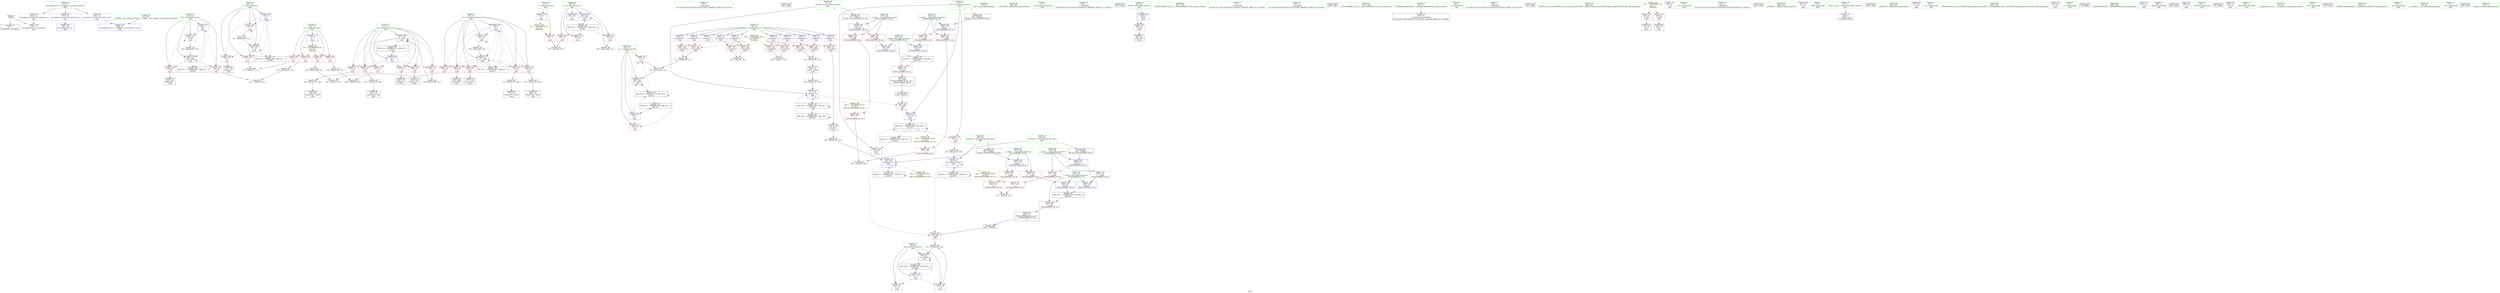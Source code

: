 digraph "SVFG" {
	label="SVFG";

	Node0x55daab942820 [shape=record,color=grey,label="{NodeID: 0\nNullPtr}"];
	Node0x55daab942820 -> Node0x55daab966200[style=solid];
	Node0x55daab942820 -> Node0x55daab96c780[style=solid];
	Node0x55daab9693f0 [shape=record,color=grey,label="{NodeID: 263\n213 = cmp(210, 212, )\n}"];
	Node0x55daab96d7f0 [shape=record,color=blue,label="{NodeID: 180\n65\<--263\ntc\<--inc74\nmain\n}"];
	Node0x55daab96d7f0 -> Node0x55daab97f410[style=dashed];
	Node0x55daab964b00 [shape=record,color=red,label="{NodeID: 97\n105\<--8\n\<--t\nmain\n}"];
	Node0x55daab964b00 -> Node0x55daab969e70[style=solid];
	Node0x55daab962a40 [shape=record,color=green,label="{NodeID: 14\n34\<--1\n\<--dummyObj\nCan only get source location for instruction, argument, global var or function.}"];
	Node0x55daab998fd0 [shape=record,color=black,label="{NodeID: 360\n243 = PHI()\n}"];
	Node0x55daab97f910 [shape=record,color=black,label="{NodeID: 277\nMR_12V_2 = PHI(MR_12V_4, MR_12V_1, )\npts\{68 \}\n}"];
	Node0x55daab97f910 -> Node0x55daab96ca20[style=dashed];
	Node0x55daab9656f0 [shape=record,color=red,label="{NodeID: 111\n153\<--69\n\<--a1\nmain\n}"];
	Node0x55daab9656f0 -> Node0x55daab972170[style=solid];
	Node0x55daab963840 [shape=record,color=green,label="{NodeID: 28\n60\<--61\nmain\<--main_field_insensitive\n}"];
	Node0x55daab96aa80 [shape=record,color=red,label="{NodeID: 125\n203\<--75\n\<--i27\nmain\n}"];
	Node0x55daab96aa80 -> Node0x55daab9737f0[style=solid];
	Node0x55daab964400 [shape=record,color=green,label="{NodeID: 42\n99\<--100\n_ZNSirsERi\<--_ZNSirsERi_field_insensitive\n}"];
	Node0x55daab96b5e0 [shape=record,color=red,label="{NodeID: 139\n199\<--196\n\<--call45\nmain\n}"];
	Node0x55daab96b5e0 -> Node0x55daab96d170[style=solid];
	Node0x55daab966100 [shape=record,color=green,label="{NodeID: 56\n35\<--339\n_GLOBAL__sub_I_maksay_0_0.cpp\<--_GLOBAL__sub_I_maksay_0_0.cpp_field_insensitive\n}"];
	Node0x55daab966100 -> Node0x55daab96c680[style=solid];
	Node0x55daab987ef0 [shape=record,color=yellow,style=double,label="{NodeID: 319\n30V_1 = ENCHI(MR_30V_0)\npts\{86 \}\nFun[_ZSt3minIdERKT_S2_S2_]}"];
	Node0x55daab987ef0 -> Node0x55daab96c210[style=dashed];
	Node0x55daab96c140 [shape=record,color=red,label="{NodeID: 153\n317\<--307\n\<--__b.addr\n_ZSt3minIdERKT_S2_S2_\n}"];
	Node0x55daab96c140 -> Node0x55daab96dda0[style=solid];
	Node0x55daab966cf0 [shape=record,color=black,label="{NodeID: 70\n192\<--191\nconv\<--sub44\nmain\n}"];
	Node0x55daab966cf0 -> Node0x55daab971e70[style=solid];
	Node0x55daab972770 [shape=record,color=grey,label="{NodeID: 250\n159 = Binary(158, 102, )\n}"];
	Node0x55daab972770 -> Node0x55daab96ce30[style=solid];
	Node0x55daab96cd60 [shape=record,color=blue,label="{NodeID: 167\n69\<--154\na1\<--add23\nmain\n}"];
	Node0x55daab96cd60 -> Node0x55daab97db10[style=dashed];
	Node0x55daab967850 [shape=record,color=purple,label="{NodeID: 84\n184\<--13\narrayidx40\<--a\nmain\n}"];
	Node0x55daab967850 -> Node0x55daab96b440[style=solid];
	Node0x55daab952720 [shape=record,color=green,label="{NodeID: 1\n7\<--1\n__dso_handle\<--dummyObj\nGlob }"];
	Node0x55daab969570 [shape=record,color=grey,label="{NodeID: 264\n315 = cmp(312, 314, )\n}"];
	Node0x55daab96d8c0 [shape=record,color=blue,label="{NodeID: 181\n280\<--276\n__a.addr\<--__a\n_ZSt3maxIdERKT_S2_S2_\n}"];
	Node0x55daab96d8c0 -> Node0x55daab96b920[style=dashed];
	Node0x55daab96d8c0 -> Node0x55daab96b9f0[style=dashed];
	Node0x55daab964bd0 [shape=record,color=red,label="{NodeID: 98\n112\<--11\n\<--n\nmain\n}"];
	Node0x55daab964bd0 -> Node0x55daab969b70[style=solid];
	Node0x55daab962b40 [shape=record,color=green,label="{NodeID: 15\n102\<--1\n\<--dummyObj\nCan only get source location for instruction, argument, global var or function.}"];
	Node0x55daab9990a0 [shape=record,color=black,label="{NodeID: 361\n247 = PHI()\n}"];
	Node0x55daab97fe10 [shape=record,color=black,label="{NodeID: 278\nMR_14V_2 = PHI(MR_14V_4, MR_14V_1, )\npts\{70 \}\n}"];
	Node0x55daab97fe10 -> Node0x55daab96cbc0[style=dashed];
	Node0x55daab9657c0 [shape=record,color=red,label="{NodeID: 112\n248\<--69\n\<--a1\nmain\n}"];
	Node0x55daab963940 [shape=record,color=green,label="{NodeID: 29\n63\<--64\nretval\<--retval_field_insensitive\nmain\n}"];
	Node0x55daab963940 -> Node0x55daab9650b0[style=solid];
	Node0x55daab963940 -> Node0x55daab96c880[style=solid];
	Node0x55daab96ab50 [shape=record,color=red,label="{NodeID: 126\n230\<--79\n\<--a2\nmain\n}"];
	Node0x55daab96ab50 -> Node0x55daab972a70[style=solid];
	Node0x55daab964500 [shape=record,color=green,label="{NodeID: 43\n197\<--198\n_ZSt3maxIdERKT_S2_S2_\<--_ZSt3maxIdERKT_S2_S2__field_insensitive\n}"];
	Node0x55daab96b6b0 [shape=record,color=red,label="{NodeID: 140\n218\<--217\n\<--arrayidx57\nmain\n}"];
	Node0x55daab96b6b0 -> Node0x55daab966e90[style=solid];
	Node0x55daab966200 [shape=record,color=black,label="{NodeID: 57\n2\<--3\ndummyVal\<--dummyVal\n}"];
	Node0x55daab96c210 [shape=record,color=red,label="{NodeID: 154\n312\<--311\n\<--\n_ZSt3minIdERKT_S2_S2_\n}"];
	Node0x55daab96c210 -> Node0x55daab969570[style=solid];
	Node0x55daab966dc0 [shape=record,color=black,label="{NodeID: 71\n216\<--215\nidxprom56\<--\nmain\n}"];
	Node0x55daab9728f0 [shape=record,color=grey,label="{NodeID: 251\n212 = Binary(211, 102, )\n}"];
	Node0x55daab9728f0 -> Node0x55daab9693f0[style=solid];
	Node0x55daab96ce30 [shape=record,color=blue,label="{NodeID: 168\n71\<--159\ni8\<--inc25\nmain\n}"];
	Node0x55daab96ce30 -> Node0x55daab965890[style=dashed];
	Node0x55daab96ce30 -> Node0x55daab965960[style=dashed];
	Node0x55daab96ce30 -> Node0x55daab96a260[style=dashed];
	Node0x55daab96ce30 -> Node0x55daab96a330[style=dashed];
	Node0x55daab96ce30 -> Node0x55daab96a400[style=dashed];
	Node0x55daab96ce30 -> Node0x55daab96a4d0[style=dashed];
	Node0x55daab96ce30 -> Node0x55daab96ce30[style=dashed];
	Node0x55daab96ce30 -> Node0x55daab980310[style=dashed];
	Node0x55daab967920 [shape=record,color=purple,label="{NodeID: 85\n189\<--13\narrayidx43\<--a\nmain\n}"];
	Node0x55daab967920 -> Node0x55daab96b510[style=solid];
	Node0x55daab9527b0 [shape=record,color=green,label="{NodeID: 2\n9\<--1\n\<--dummyObj\nCan only get source location for instruction, argument, global var or function.}"];
	Node0x55daab9696f0 [shape=record,color=grey,label="{NodeID: 265\n180 = cmp(175, 179, )\n}"];
	Node0x55daab96d990 [shape=record,color=blue,label="{NodeID: 182\n282\<--277\n__b.addr\<--__b\n_ZSt3maxIdERKT_S2_S2_\n}"];
	Node0x55daab96d990 -> Node0x55daab96bac0[style=dashed];
	Node0x55daab96d990 -> Node0x55daab96bb90[style=dashed];
	Node0x55daab964ca0 [shape=record,color=red,label="{NodeID: 99\n128\<--11\n\<--n\nmain\n}"];
	Node0x55daab964ca0 -> Node0x55daab973070[style=solid];
	Node0x55daab962c40 [shape=record,color=green,label="{NodeID: 16\n163\<--1\n\<--dummyObj\nCan only get source location for instruction, argument, global var or function.}"];
	Node0x55daab999170 [shape=record,color=black,label="{NodeID: 362\n249 = PHI()\n}"];
	Node0x55daab980310 [shape=record,color=black,label="{NodeID: 279\nMR_16V_2 = PHI(MR_16V_4, MR_16V_1, )\npts\{72 \}\n}"];
	Node0x55daab980310 -> Node0x55daab96cc90[style=dashed];
	Node0x55daab965890 [shape=record,color=red,label="{NodeID: 113\n127\<--71\n\<--i8\nmain\n}"];
	Node0x55daab965890 -> Node0x55daab969270[style=solid];
	Node0x55daab963a10 [shape=record,color=green,label="{NodeID: 30\n65\<--66\ntc\<--tc_field_insensitive\nmain\n}"];
	Node0x55daab963a10 -> Node0x55daab965210[style=solid];
	Node0x55daab963a10 -> Node0x55daab9652e0[style=solid];
	Node0x55daab963a10 -> Node0x55daab9653b0[style=solid];
	Node0x55daab963a10 -> Node0x55daab96c950[style=solid];
	Node0x55daab963a10 -> Node0x55daab96d7f0[style=solid];
	Node0x55daab96ac20 [shape=record,color=red,label="{NodeID: 127\n252\<--79\n\<--a2\nmain\n}"];
	Node0x55daab964600 [shape=record,color=green,label="{NodeID: 44\n227\<--228\n_ZSt3minIdERKT_S2_S2_\<--_ZSt3minIdERKT_S2_S2__field_insensitive\n}"];
	Node0x55daab96b780 [shape=record,color=red,label="{NodeID: 141\n229\<--226\n\<--call61\nmain\n}"];
	Node0x55daab96b780 -> Node0x55daab972a70[style=solid];
	Node0x55daab966300 [shape=record,color=black,label="{NodeID: 58\n46\<--47\n\<--_ZNSt8ios_base4InitD1Ev\nCan only get source location for instruction, argument, global var or function.}"];
	Node0x55daab96c2e0 [shape=record,color=red,label="{NodeID: 155\n314\<--313\n\<--\n_ZSt3minIdERKT_S2_S2_\n}"];
	Node0x55daab96c2e0 -> Node0x55daab969570[style=solid];
	Node0x55daab966e90 [shape=record,color=black,label="{NodeID: 72\n219\<--218\nconv58\<--\nmain\n}"];
	Node0x55daab966e90 -> Node0x55daab9731f0[style=solid];
	Node0x55daab972a70 [shape=record,color=grey,label="{NodeID: 252\n231 = Binary(230, 229, )\n}"];
	Node0x55daab972a70 -> Node0x55daab96d650[style=solid];
	Node0x55daab96cf00 [shape=record,color=blue,label="{NodeID: 169\n73\<--163\nrate\<--\nmain\n}"];
	Node0x55daab96cf00 -> Node0x55daab97e010[style=dashed];
	Node0x55daab9679f0 [shape=record,color=purple,label="{NodeID: 86\n217\<--13\narrayidx57\<--a\nmain\n}"];
	Node0x55daab9679f0 -> Node0x55daab96b6b0[style=solid];
	Node0x55daab952840 [shape=record,color=green,label="{NodeID: 3\n15\<--1\n.str\<--dummyObj\nGlob }"];
	Node0x55daab969870 [shape=record,color=grey,label="{NodeID: 266\n169 = cmp(166, 168, )\n}"];
	Node0x55daab96da60 [shape=record,color=blue,label="{NodeID: 183\n278\<--292\nretval\<--\n_ZSt3maxIdERKT_S2_S2_\n}"];
	Node0x55daab96da60 -> Node0x55daab97ef10[style=dashed];
	Node0x55daab964d70 [shape=record,color=red,label="{NodeID: 100\n167\<--11\n\<--n\nmain\n}"];
	Node0x55daab964d70 -> Node0x55daab972bf0[style=solid];
	Node0x55daab962d40 [shape=record,color=green,label="{NodeID: 17\n194\<--1\n\<--dummyObj\nCan only get source location for instruction, argument, global var or function.}"];
	Node0x55daab999270 [shape=record,color=black,label="{NodeID: 363\n251 = PHI()\n}"];
	Node0x55daab980810 [shape=record,color=black,label="{NodeID: 280\nMR_18V_2 = PHI(MR_18V_4, MR_18V_1, )\npts\{74 \}\n}"];
	Node0x55daab980810 -> Node0x55daab96cf00[style=dashed];
	Node0x55daab965960 [shape=record,color=red,label="{NodeID: 114\n132\<--71\n\<--i8\nmain\n}"];
	Node0x55daab965960 -> Node0x55daab971cf0[style=solid];
	Node0x55daab963ae0 [shape=record,color=green,label="{NodeID: 31\n67\<--68\ni\<--i_field_insensitive\nmain\n}"];
	Node0x55daab963ae0 -> Node0x55daab965480[style=solid];
	Node0x55daab963ae0 -> Node0x55daab965550[style=solid];
	Node0x55daab963ae0 -> Node0x55daab965620[style=solid];
	Node0x55daab963ae0 -> Node0x55daab96ca20[style=solid];
	Node0x55daab963ae0 -> Node0x55daab96caf0[style=solid];
	Node0x55daab96acf0 [shape=record,color=red,label="{NodeID: 128\n210\<--81\n\<--i50\nmain\n}"];
	Node0x55daab96acf0 -> Node0x55daab9693f0[style=solid];
	Node0x55daab964700 [shape=record,color=green,label="{NodeID: 45\n240\<--241\n_ZStlsISt11char_traitsIcEERSt13basic_ostreamIcT_ES5_PKc\<--_ZStlsISt11char_traitsIcEERSt13basic_ostreamIcT_ES5_PKc_field_insensitive\n}"];
	Node0x55daab96b850 [shape=record,color=red,label="{NodeID: 142\n298\<--278\n\<--retval\n_ZSt3maxIdERKT_S2_S2_\n}"];
	Node0x55daab96b850 -> Node0x55daab967030[style=solid];
	Node0x55daab966400 [shape=record,color=black,label="{NodeID: 59\n91\<--88\ncall\<--\nmain\n}"];
	Node0x55daab96c3b0 [shape=record,color=blue,label="{NodeID: 156\n8\<--9\nt\<--\nGlob }"];
	Node0x55daab96c3b0 -> Node0x55daab9870c0[style=dashed];
	Node0x55daab966f60 [shape=record,color=black,label="{NodeID: 73\n62\<--266\nmain_ret\<--\nmain\n}"];
	Node0x55daab972bf0 [shape=record,color=grey,label="{NodeID: 253\n168 = Binary(167, 102, )\n}"];
	Node0x55daab972bf0 -> Node0x55daab969870[style=solid];
	Node0x55daab96cfd0 [shape=record,color=blue,label="{NodeID: 170\n75\<--9\ni27\<--\nmain\n}"];
	Node0x55daab96cfd0 -> Node0x55daab96a670[style=dashed];
	Node0x55daab96cfd0 -> Node0x55daab96a740[style=dashed];
	Node0x55daab96cfd0 -> Node0x55daab96a810[style=dashed];
	Node0x55daab96cfd0 -> Node0x55daab96a8e0[style=dashed];
	Node0x55daab96cfd0 -> Node0x55daab96a9b0[style=dashed];
	Node0x55daab96cfd0 -> Node0x55daab96aa80[style=dashed];
	Node0x55daab96cfd0 -> Node0x55daab96d240[style=dashed];
	Node0x55daab96cfd0 -> Node0x55daab980d10[style=dashed];
	Node0x55daab967ac0 [shape=record,color=purple,label="{NodeID: 87\n89\<--15\n\<--.str\nmain\n}"];
	Node0x55daab9528d0 [shape=record,color=green,label="{NodeID: 4\n17\<--1\n.str.1\<--dummyObj\nGlob }"];
	Node0x55daab9699f0 [shape=record,color=grey,label="{NodeID: 267\n141 = cmp(136, 140, )\n}"];
	Node0x55daab96db30 [shape=record,color=blue,label="{NodeID: 184\n278\<--295\nretval\<--\n_ZSt3maxIdERKT_S2_S2_\n}"];
	Node0x55daab96db30 -> Node0x55daab97ef10[style=dashed];
	Node0x55daab964e40 [shape=record,color=red,label="{NodeID: 101\n211\<--11\n\<--n\nmain\n}"];
	Node0x55daab964e40 -> Node0x55daab9728f0[style=solid];
	Node0x55daab962e40 [shape=record,color=green,label="{NodeID: 18\n221\<--1\n\<--dummyObj\nCan only get source location for instruction, argument, global var or function.}"];
	Node0x55daab999370 [shape=record,color=black,label="{NodeID: 364\n253 = PHI()\n}"];
	Node0x55daab980d10 [shape=record,color=black,label="{NodeID: 281\nMR_20V_2 = PHI(MR_20V_4, MR_20V_1, )\npts\{76 \}\n}"];
	Node0x55daab980d10 -> Node0x55daab96cfd0[style=dashed];
	Node0x55daab96a260 [shape=record,color=red,label="{NodeID: 115\n137\<--71\n\<--i8\nmain\n}"];
	Node0x55daab96a260 -> Node0x55daab966740[style=solid];
	Node0x55daab963bb0 [shape=record,color=green,label="{NodeID: 32\n69\<--70\na1\<--a1_field_insensitive\nmain\n}"];
	Node0x55daab963bb0 -> Node0x55daab9656f0[style=solid];
	Node0x55daab963bb0 -> Node0x55daab9657c0[style=solid];
	Node0x55daab963bb0 -> Node0x55daab96cbc0[style=solid];
	Node0x55daab963bb0 -> Node0x55daab96cd60[style=solid];
	Node0x55daab96adc0 [shape=record,color=red,label="{NodeID: 129\n215\<--81\n\<--i50\nmain\n}"];
	Node0x55daab96adc0 -> Node0x55daab966dc0[style=solid];
	Node0x55daab964800 [shape=record,color=green,label="{NodeID: 46\n244\<--245\n_ZNSolsEi\<--_ZNSolsEi_field_insensitive\n}"];
	Node0x55daab96b920 [shape=record,color=red,label="{NodeID: 143\n286\<--280\n\<--__a.addr\n_ZSt3maxIdERKT_S2_S2_\n}"];
	Node0x55daab96b920 -> Node0x55daab96bc60[style=solid];
	Node0x55daab9664d0 [shape=record,color=black,label="{NodeID: 60\n97\<--94\ncall1\<--\nmain\n}"];
	Node0x55daab96c480 [shape=record,color=blue,label="{NodeID: 157\n11\<--9\nn\<--\nGlob }"];
	Node0x55daab96c480 -> Node0x55daab9871a0[style=dashed];
	Node0x55daab967030 [shape=record,color=black,label="{NodeID: 74\n275\<--298\n_ZSt3maxIdERKT_S2_S2__ret\<--\n_ZSt3maxIdERKT_S2_S2_\n|{<s0>8}}"];
	Node0x55daab967030:s0 -> Node0x55daab998b10[style=solid,color=blue];
	Node0x55daab972d70 [shape=record,color=grey,label="{NodeID: 254\n121 = Binary(120, 102, )\n}"];
	Node0x55daab972d70 -> Node0x55daab96caf0[style=solid];
	Node0x55daab96d0a0 [shape=record,color=blue,label="{NodeID: 171\n77\<--193\nref.tmp\<--div\nmain\n|{|<s2>8}}"];
	Node0x55daab96d0a0 -> Node0x55daab96b5e0[style=dashed];
	Node0x55daab96d0a0 -> Node0x55daab983010[style=dashed];
	Node0x55daab96d0a0:s2 -> Node0x55daab986c30[style=dashed,color=red];
	Node0x55daab967b90 [shape=record,color=purple,label="{NodeID: 88\n90\<--17\n\<--.str.1\nmain\n}"];
	Node0x55daab952960 [shape=record,color=green,label="{NodeID: 5\n19\<--1\nstdin\<--dummyObj\nGlob }"];
	Node0x55daab969b70 [shape=record,color=grey,label="{NodeID: 268\n113 = cmp(111, 112, )\n}"];
	Node0x55daab96dc00 [shape=record,color=blue,label="{NodeID: 185\n305\<--301\n__a.addr\<--__a\n_ZSt3minIdERKT_S2_S2_\n}"];
	Node0x55daab96dc00 -> Node0x55daab96bed0[style=dashed];
	Node0x55daab96dc00 -> Node0x55daab96bfa0[style=dashed];
	Node0x55daab964f10 [shape=record,color=red,label="{NodeID: 102\n88\<--19\n\<--stdin\nmain\n}"];
	Node0x55daab964f10 -> Node0x55daab966400[style=solid];
	Node0x55daab962f40 [shape=record,color=green,label="{NodeID: 19\n4\<--6\n_ZStL8__ioinit\<--_ZStL8__ioinit_field_insensitive\nGlob }"];
	Node0x55daab962f40 -> Node0x55daab9671d0[style=solid];
	Node0x55daab9995b0 [shape=record,color=black,label="{NodeID: 365\n256 = PHI()\n}"];
	Node0x55daab981210 [shape=record,color=black,label="{NodeID: 282\nMR_22V_2 = PHI(MR_22V_3, MR_22V_1, )\npts\{78 \}\n}"];
	Node0x55daab981210 -> Node0x55daab96d0a0[style=dashed];
	Node0x55daab981210 -> Node0x55daab981210[style=dashed];
	Node0x55daab981210 -> Node0x55daab983010[style=dashed];
	Node0x55daab96a330 [shape=record,color=red,label="{NodeID: 116\n143\<--71\n\<--i8\nmain\n}"];
	Node0x55daab96a330 -> Node0x55daab966810[style=solid];
	Node0x55daab963c80 [shape=record,color=green,label="{NodeID: 33\n71\<--72\ni8\<--i8_field_insensitive\nmain\n}"];
	Node0x55daab963c80 -> Node0x55daab965890[style=solid];
	Node0x55daab963c80 -> Node0x55daab965960[style=solid];
	Node0x55daab963c80 -> Node0x55daab96a260[style=solid];
	Node0x55daab963c80 -> Node0x55daab96a330[style=solid];
	Node0x55daab963c80 -> Node0x55daab96a400[style=solid];
	Node0x55daab963c80 -> Node0x55daab96a4d0[style=solid];
	Node0x55daab963c80 -> Node0x55daab96cc90[style=solid];
	Node0x55daab963c80 -> Node0x55daab96ce30[style=solid];
	Node0x55daab96ae90 [shape=record,color=red,label="{NodeID: 130\n234\<--81\n\<--i50\nmain\n}"];
	Node0x55daab96ae90 -> Node0x55daab9734f0[style=solid];
	Node0x55daab964900 [shape=record,color=green,label="{NodeID: 47\n254\<--255\n_ZNSolsEd\<--_ZNSolsEd_field_insensitive\n}"];
	Node0x55daab96b9f0 [shape=record,color=red,label="{NodeID: 144\n295\<--280\n\<--__a.addr\n_ZSt3maxIdERKT_S2_S2_\n}"];
	Node0x55daab96b9f0 -> Node0x55daab96db30[style=solid];
	Node0x55daab9665a0 [shape=record,color=black,label="{NodeID: 61\n116\<--115\nidxprom\<--\nmain\n}"];
	Node0x55daab96c580 [shape=record,color=blue,label="{NodeID: 158\n343\<--34\nllvm.global_ctors_0\<--\nGlob }"];
	Node0x55daab967100 [shape=record,color=black,label="{NodeID: 75\n300\<--323\n_ZSt3minIdERKT_S2_S2__ret\<--\n_ZSt3minIdERKT_S2_S2_\n|{<s0>9}}"];
	Node0x55daab967100:s0 -> Node0x55daab998dd0[style=solid,color=blue];
	Node0x55daab972ef0 [shape=record,color=grey,label="{NodeID: 255\n172 = Binary(171, 102, )\n}"];
	Node0x55daab972ef0 -> Node0x55daab9669b0[style=solid];
	Node0x55daab96d170 [shape=record,color=blue,label="{NodeID: 172\n73\<--199\nrate\<--\nmain\n}"];
	Node0x55daab96d170 -> Node0x55daab97e010[style=dashed];
	Node0x55daab967c60 [shape=record,color=purple,label="{NodeID: 89\n95\<--20\n\<--.str.2\nmain\n}"];
	Node0x55daab9529f0 [shape=record,color=green,label="{NodeID: 6\n20\<--1\n.str.2\<--dummyObj\nGlob }"];
	Node0x55daab969cf0 [shape=record,color=grey,label="{NodeID: 269\n290 = cmp(287, 289, )\n}"];
	Node0x55daab96dcd0 [shape=record,color=blue,label="{NodeID: 186\n307\<--302\n__b.addr\<--__b\n_ZSt3minIdERKT_S2_S2_\n}"];
	Node0x55daab96dcd0 -> Node0x55daab96c070[style=dashed];
	Node0x55daab96dcd0 -> Node0x55daab96c140[style=dashed];
	Node0x55daab964fe0 [shape=record,color=red,label="{NodeID: 103\n94\<--24\n\<--stdout\nmain\n}"];
	Node0x55daab964fe0 -> Node0x55daab9664d0[style=solid];
	Node0x55daab963040 [shape=record,color=green,label="{NodeID: 20\n8\<--10\nt\<--t_field_insensitive\nGlob }"];
	Node0x55daab963040 -> Node0x55daab964b00[style=solid];
	Node0x55daab963040 -> Node0x55daab96c3b0[style=solid];
	Node0x55daab999680 [shape=record,color=black,label="{NodeID: 366\n276 = PHI(73, )\n0th arg _ZSt3maxIdERKT_S2_S2_ }"];
	Node0x55daab999680 -> Node0x55daab96d8c0[style=solid];
	Node0x55daab981710 [shape=record,color=black,label="{NodeID: 283\nMR_24V_2 = PHI(MR_24V_4, MR_24V_1, )\npts\{80 \}\n}"];
	Node0x55daab981710 -> Node0x55daab96d310[style=dashed];
	Node0x55daab96a400 [shape=record,color=red,label="{NodeID: 117\n147\<--71\n\<--i8\nmain\n}"];
	Node0x55daab96a400 -> Node0x55daab9725f0[style=solid];
	Node0x55daab963d50 [shape=record,color=green,label="{NodeID: 34\n73\<--74\nrate\<--rate_field_insensitive\nmain\n|{|<s3>8}}"];
	Node0x55daab963d50 -> Node0x55daab96a5a0[style=solid];
	Node0x55daab963d50 -> Node0x55daab96cf00[style=solid];
	Node0x55daab963d50 -> Node0x55daab96d170[style=solid];
	Node0x55daab963d50:s3 -> Node0x55daab999680[style=solid,color=red];
	Node0x55daab986110 [shape=record,color=yellow,style=double,label="{NodeID: 297\n18V_1 = ENCHI(MR_18V_0)\npts\{74 \}\nFun[_ZSt3maxIdERKT_S2_S2_]}"];
	Node0x55daab986110 -> Node0x55daab96bc60[style=dashed];
	Node0x55daab96af60 [shape=record,color=red,label="{NodeID: 131\n136\<--135\n\<--arrayidx13\nmain\n}"];
	Node0x55daab96af60 -> Node0x55daab9699f0[style=solid];
	Node0x55daab965a20 [shape=record,color=green,label="{NodeID: 48\n257\<--258\n_ZSt4endlIcSt11char_traitsIcEERSt13basic_ostreamIT_T0_ES6_\<--_ZSt4endlIcSt11char_traitsIcEERSt13basic_ostreamIT_T0_ES6__field_insensitive\n}"];
	Node0x55daab96bac0 [shape=record,color=red,label="{NodeID: 145\n288\<--282\n\<--__b.addr\n_ZSt3maxIdERKT_S2_S2_\n}"];
	Node0x55daab96bac0 -> Node0x55daab96bd30[style=solid];
	Node0x55daab966670 [shape=record,color=black,label="{NodeID: 62\n134\<--133\nidxprom12\<--add\nmain\n}"];
	Node0x55daab96c680 [shape=record,color=blue,label="{NodeID: 159\n344\<--35\nllvm.global_ctors_1\<--_GLOBAL__sub_I_maksay_0_0.cpp\nGlob }"];
	Node0x55daab9671d0 [shape=record,color=purple,label="{NodeID: 76\n44\<--4\n\<--_ZStL8__ioinit\n__cxx_global_var_init\n}"];
	Node0x55daab973070 [shape=record,color=grey,label="{NodeID: 256\n129 = Binary(128, 102, )\n}"];
	Node0x55daab973070 -> Node0x55daab969270[style=solid];
	Node0x55daab96d240 [shape=record,color=blue,label="{NodeID: 173\n75\<--204\ni27\<--inc48\nmain\n}"];
	Node0x55daab96d240 -> Node0x55daab96a670[style=dashed];
	Node0x55daab96d240 -> Node0x55daab96a740[style=dashed];
	Node0x55daab96d240 -> Node0x55daab96a810[style=dashed];
	Node0x55daab96d240 -> Node0x55daab96a8e0[style=dashed];
	Node0x55daab96d240 -> Node0x55daab96a9b0[style=dashed];
	Node0x55daab96d240 -> Node0x55daab96aa80[style=dashed];
	Node0x55daab96d240 -> Node0x55daab96d240[style=dashed];
	Node0x55daab96d240 -> Node0x55daab980d10[style=dashed];
	Node0x55daab967d30 [shape=record,color=purple,label="{NodeID: 90\n96\<--22\n\<--.str.3\nmain\n}"];
	Node0x55daab962620 [shape=record,color=green,label="{NodeID: 7\n22\<--1\n.str.3\<--dummyObj\nGlob }"];
	Node0x55daab6559d0 [shape=record,color=black,label="{NodeID: 353\n98 = PHI()\n}"];
	Node0x55daab969e70 [shape=record,color=grey,label="{NodeID: 270\n106 = cmp(104, 105, )\n}"];
	Node0x55daab96dda0 [shape=record,color=blue,label="{NodeID: 187\n303\<--317\nretval\<--\n_ZSt3minIdERKT_S2_S2_\n}"];
	Node0x55daab96dda0 -> Node0x55daab983a10[style=dashed];
	Node0x55daab9650b0 [shape=record,color=red,label="{NodeID: 104\n266\<--63\n\<--retval\nmain\n}"];
	Node0x55daab9650b0 -> Node0x55daab966f60[style=solid];
	Node0x55daab963140 [shape=record,color=green,label="{NodeID: 21\n11\<--12\nn\<--n_field_insensitive\nGlob }"];
	Node0x55daab963140 -> Node0x55daab964bd0[style=solid];
	Node0x55daab963140 -> Node0x55daab964ca0[style=solid];
	Node0x55daab963140 -> Node0x55daab964d70[style=solid];
	Node0x55daab963140 -> Node0x55daab964e40[style=solid];
	Node0x55daab963140 -> Node0x55daab96c480[style=solid];
	Node0x55daab999850 [shape=record,color=black,label="{NodeID: 367\n277 = PHI(77, )\n1st arg _ZSt3maxIdERKT_S2_S2_ }"];
	Node0x55daab999850 -> Node0x55daab96d990[style=solid];
	Node0x55daab981c10 [shape=record,color=black,label="{NodeID: 284\nMR_26V_2 = PHI(MR_26V_4, MR_26V_1, )\npts\{82 \}\n}"];
	Node0x55daab981c10 -> Node0x55daab96d3e0[style=dashed];
	Node0x55daab96a4d0 [shape=record,color=red,label="{NodeID: 118\n158\<--71\n\<--i8\nmain\n}"];
	Node0x55daab96a4d0 -> Node0x55daab972770[style=solid];
	Node0x55daab963e20 [shape=record,color=green,label="{NodeID: 35\n75\<--76\ni27\<--i27_field_insensitive\nmain\n}"];
	Node0x55daab963e20 -> Node0x55daab96a670[style=solid];
	Node0x55daab963e20 -> Node0x55daab96a740[style=solid];
	Node0x55daab963e20 -> Node0x55daab96a810[style=solid];
	Node0x55daab963e20 -> Node0x55daab96a8e0[style=solid];
	Node0x55daab963e20 -> Node0x55daab96a9b0[style=solid];
	Node0x55daab963e20 -> Node0x55daab96aa80[style=solid];
	Node0x55daab963e20 -> Node0x55daab96cfd0[style=solid];
	Node0x55daab963e20 -> Node0x55daab96d240[style=solid];
	Node0x55daab986c30 [shape=record,color=yellow,style=double,label="{NodeID: 298\n22V_1 = ENCHI(MR_22V_0)\npts\{78 \}\nFun[_ZSt3maxIdERKT_S2_S2_]}"];
	Node0x55daab986c30 -> Node0x55daab96bd30[style=dashed];
	Node0x55daab96b030 [shape=record,color=red,label="{NodeID: 132\n140\<--139\n\<--arrayidx15\nmain\n}"];
	Node0x55daab96b030 -> Node0x55daab9699f0[style=solid];
	Node0x55daab965b20 [shape=record,color=green,label="{NodeID: 49\n259\<--260\n_ZNSolsEPFRSoS_E\<--_ZNSolsEPFRSoS_E_field_insensitive\n}"];
	Node0x55daab96bb90 [shape=record,color=red,label="{NodeID: 146\n292\<--282\n\<--__b.addr\n_ZSt3maxIdERKT_S2_S2_\n}"];
	Node0x55daab96bb90 -> Node0x55daab96da60[style=solid];
	Node0x55daab966740 [shape=record,color=black,label="{NodeID: 63\n138\<--137\nidxprom14\<--\nmain\n}"];
	Node0x55daab971cf0 [shape=record,color=grey,label="{NodeID: 243\n133 = Binary(132, 102, )\n}"];
	Node0x55daab971cf0 -> Node0x55daab966670[style=solid];
	Node0x55daab96c780 [shape=record,color=blue, style = dotted,label="{NodeID: 160\n345\<--3\nllvm.global_ctors_2\<--dummyVal\nGlob }"];
	Node0x55daab9672a0 [shape=record,color=purple,label="{NodeID: 77\n117\<--13\narrayidx\<--a\nmain\n}"];
	Node0x55daab9731f0 [shape=record,color=grey,label="{NodeID: 257\n220 = Binary(221, 219, )\n}"];
	Node0x55daab9731f0 -> Node0x55daab96d4b0[style=solid];
	Node0x55daab96d310 [shape=record,color=blue,label="{NodeID: 174\n79\<--163\na2\<--\nmain\n}"];
	Node0x55daab96d310 -> Node0x55daab96ab50[style=dashed];
	Node0x55daab96d310 -> Node0x55daab96ac20[style=dashed];
	Node0x55daab96d310 -> Node0x55daab96d650[style=dashed];
	Node0x55daab96d310 -> Node0x55daab981710[style=dashed];
	Node0x55daab967e00 [shape=record,color=purple,label="{NodeID: 91\n238\<--27\n\<--.str.4\nmain\n}"];
	Node0x55daab9626b0 [shape=record,color=green,label="{NodeID: 8\n24\<--1\nstdout\<--dummyObj\nGlob }"];
	Node0x55daab998910 [shape=record,color=black,label="{NodeID: 354\n108 = PHI()\n}"];
	Node0x55daab97db10 [shape=record,color=black,label="{NodeID: 271\nMR_14V_6 = PHI(MR_14V_5, MR_14V_4, )\npts\{70 \}\n}"];
	Node0x55daab97db10 -> Node0x55daab9656f0[style=dashed];
	Node0x55daab97db10 -> Node0x55daab9657c0[style=dashed];
	Node0x55daab97db10 -> Node0x55daab96cd60[style=dashed];
	Node0x55daab97db10 -> Node0x55daab97db10[style=dashed];
	Node0x55daab97db10 -> Node0x55daab97fe10[style=dashed];
	Node0x55daab96de70 [shape=record,color=blue,label="{NodeID: 188\n303\<--320\nretval\<--\n_ZSt3minIdERKT_S2_S2_\n}"];
	Node0x55daab96de70 -> Node0x55daab983a10[style=dashed];
	Node0x55daab965210 [shape=record,color=red,label="{NodeID: 105\n104\<--65\n\<--tc\nmain\n}"];
	Node0x55daab965210 -> Node0x55daab969e70[style=solid];
	Node0x55daab963240 [shape=record,color=green,label="{NodeID: 22\n13\<--14\na\<--a_field_insensitive\nGlob }"];
	Node0x55daab963240 -> Node0x55daab9672a0[style=solid];
	Node0x55daab963240 -> Node0x55daab967370[style=solid];
	Node0x55daab963240 -> Node0x55daab967440[style=solid];
	Node0x55daab963240 -> Node0x55daab967510[style=solid];
	Node0x55daab963240 -> Node0x55daab9675e0[style=solid];
	Node0x55daab963240 -> Node0x55daab9676b0[style=solid];
	Node0x55daab963240 -> Node0x55daab967780[style=solid];
	Node0x55daab963240 -> Node0x55daab967850[style=solid];
	Node0x55daab963240 -> Node0x55daab967920[style=solid];
	Node0x55daab963240 -> Node0x55daab9679f0[style=solid];
	Node0x55daab999990 [shape=record,color=black,label="{NodeID: 368\n301 = PHI(83, )\n0th arg _ZSt3minIdERKT_S2_S2_ }"];
	Node0x55daab999990 -> Node0x55daab96dc00[style=solid];
	Node0x55daab982110 [shape=record,color=black,label="{NodeID: 285\nMR_28V_2 = PHI(MR_28V_3, MR_28V_1, )\npts\{84 \}\n}"];
	Node0x55daab982110 -> Node0x55daab96d4b0[style=dashed];
	Node0x55daab982110 -> Node0x55daab982110[style=dashed];
	Node0x55daab96a5a0 [shape=record,color=red,label="{NodeID: 119\n223\<--73\n\<--rate\nmain\n}"];
	Node0x55daab96a5a0 -> Node0x55daab973370[style=solid];
	Node0x55daab963ef0 [shape=record,color=green,label="{NodeID: 36\n77\<--78\nref.tmp\<--ref.tmp_field_insensitive\nmain\n|{|<s1>8}}"];
	Node0x55daab963ef0 -> Node0x55daab96d0a0[style=solid];
	Node0x55daab963ef0:s1 -> Node0x55daab999850[style=solid,color=red];
	Node0x55daab96b100 [shape=record,color=red,label="{NodeID: 133\n146\<--145\n\<--arrayidx18\nmain\n}"];
	Node0x55daab96b100 -> Node0x55daab972470[style=solid];
	Node0x55daab965c20 [shape=record,color=green,label="{NodeID: 50\n278\<--279\nretval\<--retval_field_insensitive\n_ZSt3maxIdERKT_S2_S2_\n}"];
	Node0x55daab965c20 -> Node0x55daab96b850[style=solid];
	Node0x55daab965c20 -> Node0x55daab96da60[style=solid];
	Node0x55daab965c20 -> Node0x55daab96db30[style=solid];
	Node0x55daab96bc60 [shape=record,color=red,label="{NodeID: 147\n287\<--286\n\<--\n_ZSt3maxIdERKT_S2_S2_\n}"];
	Node0x55daab96bc60 -> Node0x55daab969cf0[style=solid];
	Node0x55daab966810 [shape=record,color=black,label="{NodeID: 64\n144\<--143\nidxprom17\<--\nmain\n}"];
	Node0x55daab971e70 [shape=record,color=grey,label="{NodeID: 244\n193 = Binary(192, 194, )\n}"];
	Node0x55daab971e70 -> Node0x55daab96d0a0[style=solid];
	Node0x55daab96c880 [shape=record,color=blue,label="{NodeID: 161\n63\<--9\nretval\<--\nmain\n}"];
	Node0x55daab96c880 -> Node0x55daab9650b0[style=dashed];
	Node0x55daab967370 [shape=record,color=purple,label="{NodeID: 78\n135\<--13\narrayidx13\<--a\nmain\n}"];
	Node0x55daab967370 -> Node0x55daab96af60[style=solid];
	Node0x55daab973370 [shape=record,color=grey,label="{NodeID: 258\n224 = Binary(223, 194, )\n}"];
	Node0x55daab973370 -> Node0x55daab96d580[style=solid];
	Node0x55daab96d3e0 [shape=record,color=blue,label="{NodeID: 175\n81\<--9\ni50\<--\nmain\n}"];
	Node0x55daab96d3e0 -> Node0x55daab96acf0[style=dashed];
	Node0x55daab96d3e0 -> Node0x55daab96adc0[style=dashed];
	Node0x55daab96d3e0 -> Node0x55daab96ae90[style=dashed];
	Node0x55daab96d3e0 -> Node0x55daab96d720[style=dashed];
	Node0x55daab96d3e0 -> Node0x55daab981c10[style=dashed];
	Node0x55daab967ed0 [shape=record,color=purple,label="{NodeID: 92\n246\<--29\n\<--.str.5\nmain\n}"];
	Node0x55daab962740 [shape=record,color=green,label="{NodeID: 9\n25\<--1\n_ZSt3cin\<--dummyObj\nGlob }"];
	Node0x55daab998a10 [shape=record,color=black,label="{NodeID: 355\n45 = PHI()\n}"];
	Node0x55daab97e010 [shape=record,color=black,label="{NodeID: 272\nMR_18V_4 = PHI(MR_18V_6, MR_18V_3, )\npts\{74 \}\n|{|<s5>8}}"];
	Node0x55daab97e010 -> Node0x55daab96a5a0[style=dashed];
	Node0x55daab97e010 -> Node0x55daab96b5e0[style=dashed];
	Node0x55daab97e010 -> Node0x55daab96d170[style=dashed];
	Node0x55daab97e010 -> Node0x55daab97e010[style=dashed];
	Node0x55daab97e010 -> Node0x55daab980810[style=dashed];
	Node0x55daab97e010:s5 -> Node0x55daab986110[style=dashed,color=red];
	Node0x55daab9652e0 [shape=record,color=red,label="{NodeID: 106\n242\<--65\n\<--tc\nmain\n}"];
	Node0x55daab963340 [shape=record,color=green,label="{NodeID: 23\n33\<--37\nllvm.global_ctors\<--llvm.global_ctors_field_insensitive\nGlob }"];
	Node0x55daab963340 -> Node0x55daab968070[style=solid];
	Node0x55daab963340 -> Node0x55daab968170[style=solid];
	Node0x55daab963340 -> Node0x55daab964a00[style=solid];
	Node0x55daab999ad0 [shape=record,color=black,label="{NodeID: 369\n302 = PHI(85, )\n1st arg _ZSt3minIdERKT_S2_S2_ }"];
	Node0x55daab999ad0 -> Node0x55daab96dcd0[style=solid];
	Node0x55daab982610 [shape=record,color=black,label="{NodeID: 286\nMR_30V_2 = PHI(MR_30V_3, MR_30V_1, )\npts\{86 \}\n}"];
	Node0x55daab982610 -> Node0x55daab96d580[style=dashed];
	Node0x55daab982610 -> Node0x55daab982610[style=dashed];
	Node0x55daab96a670 [shape=record,color=red,label="{NodeID: 120\n166\<--75\n\<--i27\nmain\n}"];
	Node0x55daab96a670 -> Node0x55daab969870[style=solid];
	Node0x55daab963fc0 [shape=record,color=green,label="{NodeID: 37\n79\<--80\na2\<--a2_field_insensitive\nmain\n}"];
	Node0x55daab963fc0 -> Node0x55daab96ab50[style=solid];
	Node0x55daab963fc0 -> Node0x55daab96ac20[style=solid];
	Node0x55daab963fc0 -> Node0x55daab96d310[style=solid];
	Node0x55daab963fc0 -> Node0x55daab96d650[style=solid];
	Node0x55daab96b1d0 [shape=record,color=red,label="{NodeID: 134\n151\<--150\n\<--arrayidx21\nmain\n}"];
	Node0x55daab96b1d0 -> Node0x55daab972470[style=solid];
	Node0x55daab965cf0 [shape=record,color=green,label="{NodeID: 51\n280\<--281\n__a.addr\<--__a.addr_field_insensitive\n_ZSt3maxIdERKT_S2_S2_\n}"];
	Node0x55daab965cf0 -> Node0x55daab96b920[style=solid];
	Node0x55daab965cf0 -> Node0x55daab96b9f0[style=solid];
	Node0x55daab965cf0 -> Node0x55daab96d8c0[style=solid];
	Node0x55daab96bd30 [shape=record,color=red,label="{NodeID: 148\n289\<--288\n\<--\n_ZSt3maxIdERKT_S2_S2_\n}"];
	Node0x55daab96bd30 -> Node0x55daab969cf0[style=solid];
	Node0x55daab9668e0 [shape=record,color=black,label="{NodeID: 65\n149\<--148\nidxprom20\<--add19\nmain\n}"];
	Node0x55daab971ff0 [shape=record,color=grey,label="{NodeID: 245\n191 = Binary(185, 190, )\n}"];
	Node0x55daab971ff0 -> Node0x55daab966cf0[style=solid];
	Node0x55daab96c950 [shape=record,color=blue,label="{NodeID: 162\n65\<--102\ntc\<--\nmain\n}"];
	Node0x55daab96c950 -> Node0x55daab97f410[style=dashed];
	Node0x55daab967440 [shape=record,color=purple,label="{NodeID: 79\n139\<--13\narrayidx15\<--a\nmain\n}"];
	Node0x55daab967440 -> Node0x55daab96b030[style=solid];
	Node0x55daab9734f0 [shape=record,color=grey,label="{NodeID: 259\n235 = Binary(234, 102, )\n}"];
	Node0x55daab9734f0 -> Node0x55daab96d720[style=solid];
	Node0x55daab96d4b0 [shape=record,color=blue,label="{NodeID: 176\n83\<--220\nref.tmp55\<--mul\nmain\n|{|<s3>9}}"];
	Node0x55daab96d4b0 -> Node0x55daab96b780[style=dashed];
	Node0x55daab96d4b0 -> Node0x55daab96d4b0[style=dashed];
	Node0x55daab96d4b0 -> Node0x55daab982110[style=dashed];
	Node0x55daab96d4b0:s3 -> Node0x55daab987de0[style=dashed,color=red];
	Node0x55daab967fa0 [shape=record,color=purple,label="{NodeID: 93\n250\<--31\n\<--.str.6\nmain\n}"];
	Node0x55daab9627d0 [shape=record,color=green,label="{NodeID: 10\n26\<--1\n_ZSt4cout\<--dummyObj\nGlob }"];
	Node0x55daab998b10 [shape=record,color=black,label="{NodeID: 356\n196 = PHI(275, )\n}"];
	Node0x55daab998b10 -> Node0x55daab96b5e0[style=solid];
	Node0x55daab9653b0 [shape=record,color=red,label="{NodeID: 107\n262\<--65\n\<--tc\nmain\n}"];
	Node0x55daab9653b0 -> Node0x55daab973670[style=solid];
	Node0x55daab963440 [shape=record,color=green,label="{NodeID: 24\n38\<--39\n__cxx_global_var_init\<--__cxx_global_var_init_field_insensitive\n}"];
	Node0x55daab96a740 [shape=record,color=red,label="{NodeID: 121\n171\<--75\n\<--i27\nmain\n}"];
	Node0x55daab96a740 -> Node0x55daab972ef0[style=solid];
	Node0x55daab964090 [shape=record,color=green,label="{NodeID: 38\n81\<--82\ni50\<--i50_field_insensitive\nmain\n}"];
	Node0x55daab964090 -> Node0x55daab96acf0[style=solid];
	Node0x55daab964090 -> Node0x55daab96adc0[style=solid];
	Node0x55daab964090 -> Node0x55daab96ae90[style=solid];
	Node0x55daab964090 -> Node0x55daab96d3e0[style=solid];
	Node0x55daab964090 -> Node0x55daab96d720[style=solid];
	Node0x55daab96b2a0 [shape=record,color=red,label="{NodeID: 135\n175\<--174\n\<--arrayidx34\nmain\n}"];
	Node0x55daab96b2a0 -> Node0x55daab9696f0[style=solid];
	Node0x55daab965dc0 [shape=record,color=green,label="{NodeID: 52\n282\<--283\n__b.addr\<--__b.addr_field_insensitive\n_ZSt3maxIdERKT_S2_S2_\n}"];
	Node0x55daab965dc0 -> Node0x55daab96bac0[style=solid];
	Node0x55daab965dc0 -> Node0x55daab96bb90[style=solid];
	Node0x55daab965dc0 -> Node0x55daab96d990[style=solid];
	Node0x55daab96be00 [shape=record,color=red,label="{NodeID: 149\n323\<--303\n\<--retval\n_ZSt3minIdERKT_S2_S2_\n}"];
	Node0x55daab96be00 -> Node0x55daab967100[style=solid];
	Node0x55daab9669b0 [shape=record,color=black,label="{NodeID: 66\n173\<--172\nidxprom33\<--add32\nmain\n}"];
	Node0x55daab972170 [shape=record,color=grey,label="{NodeID: 246\n154 = Binary(153, 152, )\n}"];
	Node0x55daab972170 -> Node0x55daab96cd60[style=solid];
	Node0x55daab96ca20 [shape=record,color=blue,label="{NodeID: 163\n67\<--9\ni\<--\nmain\n}"];
	Node0x55daab96ca20 -> Node0x55daab965480[style=dashed];
	Node0x55daab96ca20 -> Node0x55daab965550[style=dashed];
	Node0x55daab96ca20 -> Node0x55daab965620[style=dashed];
	Node0x55daab96ca20 -> Node0x55daab96caf0[style=dashed];
	Node0x55daab96ca20 -> Node0x55daab97f910[style=dashed];
	Node0x55daab967510 [shape=record,color=purple,label="{NodeID: 80\n145\<--13\narrayidx18\<--a\nmain\n}"];
	Node0x55daab967510 -> Node0x55daab96b100[style=solid];
	Node0x55daab973670 [shape=record,color=grey,label="{NodeID: 260\n263 = Binary(262, 102, )\n}"];
	Node0x55daab973670 -> Node0x55daab96d7f0[style=solid];
	Node0x55daab96d580 [shape=record,color=blue,label="{NodeID: 177\n85\<--224\nref.tmp59\<--mul60\nmain\n|{|<s3>9}}"];
	Node0x55daab96d580 -> Node0x55daab96b780[style=dashed];
	Node0x55daab96d580 -> Node0x55daab96d580[style=dashed];
	Node0x55daab96d580 -> Node0x55daab982610[style=dashed];
	Node0x55daab96d580:s3 -> Node0x55daab987ef0[style=dashed,color=red];
	Node0x55daab968070 [shape=record,color=purple,label="{NodeID: 94\n343\<--33\nllvm.global_ctors_0\<--llvm.global_ctors\nGlob }"];
	Node0x55daab968070 -> Node0x55daab96c580[style=solid];
	Node0x55daab962860 [shape=record,color=green,label="{NodeID: 11\n27\<--1\n.str.4\<--dummyObj\nGlob }"];
	Node0x55daab998d00 [shape=record,color=black,label="{NodeID: 357\n118 = PHI()\n}"];
	Node0x55daab965480 [shape=record,color=red,label="{NodeID: 108\n111\<--67\n\<--i\nmain\n}"];
	Node0x55daab965480 -> Node0x55daab969b70[style=solid];
	Node0x55daab963540 [shape=record,color=green,label="{NodeID: 25\n42\<--43\n_ZNSt8ios_base4InitC1Ev\<--_ZNSt8ios_base4InitC1Ev_field_insensitive\n}"];
	Node0x55daab983010 [shape=record,color=black,label="{NodeID: 288\nMR_22V_5 = PHI(MR_22V_4, MR_22V_3, )\npts\{78 \}\n}"];
	Node0x55daab983010 -> Node0x55daab96d0a0[style=dashed];
	Node0x55daab983010 -> Node0x55daab981210[style=dashed];
	Node0x55daab983010 -> Node0x55daab983010[style=dashed];
	Node0x55daab96a810 [shape=record,color=red,label="{NodeID: 122\n176\<--75\n\<--i27\nmain\n}"];
	Node0x55daab96a810 -> Node0x55daab966a80[style=solid];
	Node0x55daab964160 [shape=record,color=green,label="{NodeID: 39\n83\<--84\nref.tmp55\<--ref.tmp55_field_insensitive\nmain\n|{|<s1>9}}"];
	Node0x55daab964160 -> Node0x55daab96d4b0[style=solid];
	Node0x55daab964160:s1 -> Node0x55daab999990[style=solid,color=red];
	Node0x55daab986fb0 [shape=record,color=yellow,style=double,label="{NodeID: 302\n2V_1 = ENCHI(MR_2V_0)\npts\{1 \}\nFun[main]}"];
	Node0x55daab986fb0 -> Node0x55daab964f10[style=dashed];
	Node0x55daab986fb0 -> Node0x55daab964fe0[style=dashed];
	Node0x55daab96b370 [shape=record,color=red,label="{NodeID: 136\n179\<--178\n\<--arrayidx36\nmain\n}"];
	Node0x55daab96b370 -> Node0x55daab9696f0[style=solid];
	Node0x55daab965e90 [shape=record,color=green,label="{NodeID: 53\n303\<--304\nretval\<--retval_field_insensitive\n_ZSt3minIdERKT_S2_S2_\n}"];
	Node0x55daab965e90 -> Node0x55daab96be00[style=solid];
	Node0x55daab965e90 -> Node0x55daab96dda0[style=solid];
	Node0x55daab965e90 -> Node0x55daab96de70[style=solid];
	Node0x55daab96bed0 [shape=record,color=red,label="{NodeID: 150\n313\<--305\n\<--__a.addr\n_ZSt3minIdERKT_S2_S2_\n}"];
	Node0x55daab96bed0 -> Node0x55daab96c2e0[style=solid];
	Node0x55daab966a80 [shape=record,color=black,label="{NodeID: 67\n177\<--176\nidxprom35\<--\nmain\n}"];
	Node0x55daab9722f0 [shape=record,color=grey,label="{NodeID: 247\n187 = Binary(186, 102, )\n}"];
	Node0x55daab9722f0 -> Node0x55daab966c20[style=solid];
	Node0x55daab96caf0 [shape=record,color=blue,label="{NodeID: 164\n67\<--121\ni\<--inc\nmain\n}"];
	Node0x55daab96caf0 -> Node0x55daab965480[style=dashed];
	Node0x55daab96caf0 -> Node0x55daab965550[style=dashed];
	Node0x55daab96caf0 -> Node0x55daab965620[style=dashed];
	Node0x55daab96caf0 -> Node0x55daab96caf0[style=dashed];
	Node0x55daab96caf0 -> Node0x55daab97f910[style=dashed];
	Node0x55daab9675e0 [shape=record,color=purple,label="{NodeID: 81\n150\<--13\narrayidx21\<--a\nmain\n}"];
	Node0x55daab9675e0 -> Node0x55daab96b1d0[style=solid];
	Node0x55daab9737f0 [shape=record,color=grey,label="{NodeID: 261\n204 = Binary(203, 102, )\n}"];
	Node0x55daab9737f0 -> Node0x55daab96d240[style=solid];
	Node0x55daab96d650 [shape=record,color=blue,label="{NodeID: 178\n79\<--231\na2\<--add62\nmain\n}"];
	Node0x55daab96d650 -> Node0x55daab96ab50[style=dashed];
	Node0x55daab96d650 -> Node0x55daab96ac20[style=dashed];
	Node0x55daab96d650 -> Node0x55daab96d650[style=dashed];
	Node0x55daab96d650 -> Node0x55daab981710[style=dashed];
	Node0x55daab968170 [shape=record,color=purple,label="{NodeID: 95\n344\<--33\nllvm.global_ctors_1\<--llvm.global_ctors\nGlob }"];
	Node0x55daab968170 -> Node0x55daab96c680[style=solid];
	Node0x55daab9628f0 [shape=record,color=green,label="{NodeID: 12\n29\<--1\n.str.5\<--dummyObj\nGlob }"];
	Node0x55daab998dd0 [shape=record,color=black,label="{NodeID: 358\n226 = PHI(300, )\n}"];
	Node0x55daab998dd0 -> Node0x55daab96b780[style=solid];
	Node0x55daab97ef10 [shape=record,color=black,label="{NodeID: 275\nMR_36V_3 = PHI(MR_36V_4, MR_36V_2, )\npts\{279 \}\n}"];
	Node0x55daab97ef10 -> Node0x55daab96b850[style=dashed];
	Node0x55daab965550 [shape=record,color=red,label="{NodeID: 109\n115\<--67\n\<--i\nmain\n}"];
	Node0x55daab965550 -> Node0x55daab9665a0[style=solid];
	Node0x55daab963640 [shape=record,color=green,label="{NodeID: 26\n48\<--49\n__cxa_atexit\<--__cxa_atexit_field_insensitive\n}"];
	Node0x55daab96a8e0 [shape=record,color=red,label="{NodeID: 123\n182\<--75\n\<--i27\nmain\n}"];
	Node0x55daab96a8e0 -> Node0x55daab966b50[style=solid];
	Node0x55daab964230 [shape=record,color=green,label="{NodeID: 40\n85\<--86\nref.tmp59\<--ref.tmp59_field_insensitive\nmain\n|{|<s1>9}}"];
	Node0x55daab964230 -> Node0x55daab96d580[style=solid];
	Node0x55daab964230:s1 -> Node0x55daab999ad0[style=solid,color=red];
	Node0x55daab9870c0 [shape=record,color=yellow,style=double,label="{NodeID: 303\n4V_1 = ENCHI(MR_4V_0)\npts\{10 \}\nFun[main]}"];
	Node0x55daab9870c0 -> Node0x55daab964b00[style=dashed];
	Node0x55daab96b440 [shape=record,color=red,label="{NodeID: 137\n185\<--184\n\<--arrayidx40\nmain\n}"];
	Node0x55daab96b440 -> Node0x55daab971ff0[style=solid];
	Node0x55daab965f60 [shape=record,color=green,label="{NodeID: 54\n305\<--306\n__a.addr\<--__a.addr_field_insensitive\n_ZSt3minIdERKT_S2_S2_\n}"];
	Node0x55daab965f60 -> Node0x55daab96bed0[style=solid];
	Node0x55daab965f60 -> Node0x55daab96bfa0[style=solid];
	Node0x55daab965f60 -> Node0x55daab96dc00[style=solid];
	Node0x55daab987d00 [shape=record,color=yellow,style=double,label="{NodeID: 317\n32V_1 = ENCHI(MR_32V_0)\npts\{140000 \}\nFun[main]}"];
	Node0x55daab987d00 -> Node0x55daab96af60[style=dashed];
	Node0x55daab987d00 -> Node0x55daab96b030[style=dashed];
	Node0x55daab987d00 -> Node0x55daab96b100[style=dashed];
	Node0x55daab987d00 -> Node0x55daab96b1d0[style=dashed];
	Node0x55daab987d00 -> Node0x55daab96b2a0[style=dashed];
	Node0x55daab987d00 -> Node0x55daab96b370[style=dashed];
	Node0x55daab987d00 -> Node0x55daab96b440[style=dashed];
	Node0x55daab987d00 -> Node0x55daab96b510[style=dashed];
	Node0x55daab987d00 -> Node0x55daab96b6b0[style=dashed];
	Node0x55daab96bfa0 [shape=record,color=red,label="{NodeID: 151\n320\<--305\n\<--__a.addr\n_ZSt3minIdERKT_S2_S2_\n}"];
	Node0x55daab96bfa0 -> Node0x55daab96de70[style=solid];
	Node0x55daab966b50 [shape=record,color=black,label="{NodeID: 68\n183\<--182\nidxprom39\<--\nmain\n}"];
	Node0x55daab972470 [shape=record,color=grey,label="{NodeID: 248\n152 = Binary(146, 151, )\n}"];
	Node0x55daab972470 -> Node0x55daab972170[style=solid];
	Node0x55daab96cbc0 [shape=record,color=blue,label="{NodeID: 165\n69\<--9\na1\<--\nmain\n}"];
	Node0x55daab96cbc0 -> Node0x55daab9656f0[style=dashed];
	Node0x55daab96cbc0 -> Node0x55daab9657c0[style=dashed];
	Node0x55daab96cbc0 -> Node0x55daab96cd60[style=dashed];
	Node0x55daab96cbc0 -> Node0x55daab97db10[style=dashed];
	Node0x55daab96cbc0 -> Node0x55daab97fe10[style=dashed];
	Node0x55daab9676b0 [shape=record,color=purple,label="{NodeID: 82\n174\<--13\narrayidx34\<--a\nmain\n}"];
	Node0x55daab9676b0 -> Node0x55daab96b2a0[style=solid];
	Node0x55daab969270 [shape=record,color=grey,label="{NodeID: 262\n130 = cmp(127, 129, )\n}"];
	Node0x55daab96d720 [shape=record,color=blue,label="{NodeID: 179\n81\<--235\ni50\<--inc64\nmain\n}"];
	Node0x55daab96d720 -> Node0x55daab96acf0[style=dashed];
	Node0x55daab96d720 -> Node0x55daab96adc0[style=dashed];
	Node0x55daab96d720 -> Node0x55daab96ae90[style=dashed];
	Node0x55daab96d720 -> Node0x55daab96d720[style=dashed];
	Node0x55daab96d720 -> Node0x55daab981c10[style=dashed];
	Node0x55daab964a00 [shape=record,color=purple,label="{NodeID: 96\n345\<--33\nllvm.global_ctors_2\<--llvm.global_ctors\nGlob }"];
	Node0x55daab964a00 -> Node0x55daab96c780[style=solid];
	Node0x55daab962980 [shape=record,color=green,label="{NodeID: 13\n31\<--1\n.str.6\<--dummyObj\nGlob }"];
	Node0x55daab998f00 [shape=record,color=black,label="{NodeID: 359\n239 = PHI()\n}"];
	Node0x55daab97f410 [shape=record,color=black,label="{NodeID: 276\nMR_10V_3 = PHI(MR_10V_4, MR_10V_2, )\npts\{66 \}\n}"];
	Node0x55daab97f410 -> Node0x55daab965210[style=dashed];
	Node0x55daab97f410 -> Node0x55daab9652e0[style=dashed];
	Node0x55daab97f410 -> Node0x55daab9653b0[style=dashed];
	Node0x55daab97f410 -> Node0x55daab96d7f0[style=dashed];
	Node0x55daab965620 [shape=record,color=red,label="{NodeID: 110\n120\<--67\n\<--i\nmain\n}"];
	Node0x55daab965620 -> Node0x55daab972d70[style=solid];
	Node0x55daab963740 [shape=record,color=green,label="{NodeID: 27\n47\<--53\n_ZNSt8ios_base4InitD1Ev\<--_ZNSt8ios_base4InitD1Ev_field_insensitive\n}"];
	Node0x55daab963740 -> Node0x55daab966300[style=solid];
	Node0x55daab983a10 [shape=record,color=black,label="{NodeID: 290\nMR_44V_3 = PHI(MR_44V_4, MR_44V_2, )\npts\{304 \}\n}"];
	Node0x55daab983a10 -> Node0x55daab96be00[style=dashed];
	Node0x55daab96a9b0 [shape=record,color=red,label="{NodeID: 124\n186\<--75\n\<--i27\nmain\n}"];
	Node0x55daab96a9b0 -> Node0x55daab9722f0[style=solid];
	Node0x55daab964300 [shape=record,color=green,label="{NodeID: 41\n92\<--93\nfreopen\<--freopen_field_insensitive\n}"];
	Node0x55daab9871a0 [shape=record,color=yellow,style=double,label="{NodeID: 304\n6V_1 = ENCHI(MR_6V_0)\npts\{12 \}\nFun[main]}"];
	Node0x55daab9871a0 -> Node0x55daab964bd0[style=dashed];
	Node0x55daab9871a0 -> Node0x55daab964ca0[style=dashed];
	Node0x55daab9871a0 -> Node0x55daab964d70[style=dashed];
	Node0x55daab9871a0 -> Node0x55daab964e40[style=dashed];
	Node0x55daab96b510 [shape=record,color=red,label="{NodeID: 138\n190\<--189\n\<--arrayidx43\nmain\n}"];
	Node0x55daab96b510 -> Node0x55daab971ff0[style=solid];
	Node0x55daab966030 [shape=record,color=green,label="{NodeID: 55\n307\<--308\n__b.addr\<--__b.addr_field_insensitive\n_ZSt3minIdERKT_S2_S2_\n}"];
	Node0x55daab966030 -> Node0x55daab96c070[style=solid];
	Node0x55daab966030 -> Node0x55daab96c140[style=solid];
	Node0x55daab966030 -> Node0x55daab96dcd0[style=solid];
	Node0x55daab987de0 [shape=record,color=yellow,style=double,label="{NodeID: 318\n28V_1 = ENCHI(MR_28V_0)\npts\{84 \}\nFun[_ZSt3minIdERKT_S2_S2_]}"];
	Node0x55daab987de0 -> Node0x55daab96c2e0[style=dashed];
	Node0x55daab96c070 [shape=record,color=red,label="{NodeID: 152\n311\<--307\n\<--__b.addr\n_ZSt3minIdERKT_S2_S2_\n}"];
	Node0x55daab96c070 -> Node0x55daab96c210[style=solid];
	Node0x55daab966c20 [shape=record,color=black,label="{NodeID: 69\n188\<--187\nidxprom42\<--add41\nmain\n}"];
	Node0x55daab9725f0 [shape=record,color=grey,label="{NodeID: 249\n148 = Binary(147, 102, )\n}"];
	Node0x55daab9725f0 -> Node0x55daab9668e0[style=solid];
	Node0x55daab96cc90 [shape=record,color=blue,label="{NodeID: 166\n71\<--9\ni8\<--\nmain\n}"];
	Node0x55daab96cc90 -> Node0x55daab965890[style=dashed];
	Node0x55daab96cc90 -> Node0x55daab965960[style=dashed];
	Node0x55daab96cc90 -> Node0x55daab96a260[style=dashed];
	Node0x55daab96cc90 -> Node0x55daab96a330[style=dashed];
	Node0x55daab96cc90 -> Node0x55daab96a400[style=dashed];
	Node0x55daab96cc90 -> Node0x55daab96a4d0[style=dashed];
	Node0x55daab96cc90 -> Node0x55daab96ce30[style=dashed];
	Node0x55daab96cc90 -> Node0x55daab980310[style=dashed];
	Node0x55daab967780 [shape=record,color=purple,label="{NodeID: 83\n178\<--13\narrayidx36\<--a\nmain\n}"];
	Node0x55daab967780 -> Node0x55daab96b370[style=solid];
}
